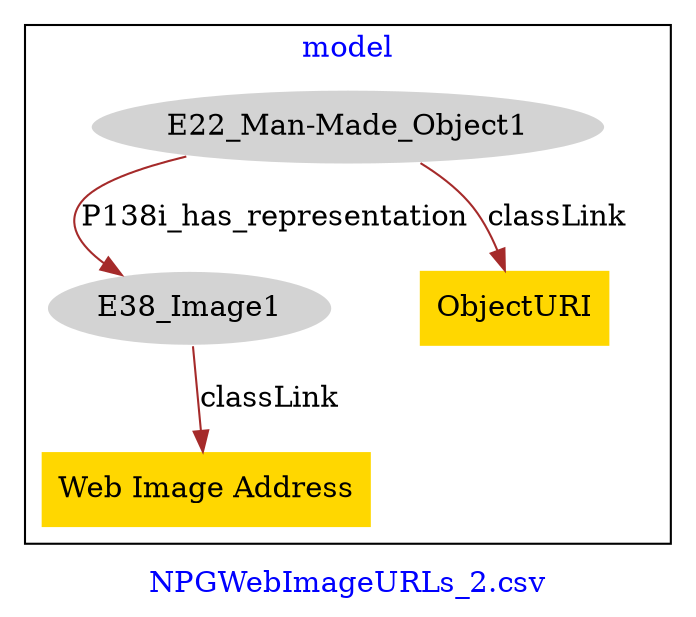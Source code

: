 digraph n0 {
fontcolor="blue"
remincross="true"
label="NPGWebImageURLs_2.csv"
subgraph cluster {
label="model"
n2[style="filled",color="white",fillcolor="lightgray",label="E22_Man-Made_Object1"];
n3[style="filled",color="white",fillcolor="lightgray",label="E38_Image1"];
n4[shape="plaintext",style="filled",fillcolor="gold",label="ObjectURI"];
n5[shape="plaintext",style="filled",fillcolor="gold",label="Web Image Address"];
}
n2 -> n3[color="brown",fontcolor="black",label="P138i_has_representation"]
n2 -> n4[color="brown",fontcolor="black",label="classLink"]
n3 -> n5[color="brown",fontcolor="black",label="classLink"]
}
